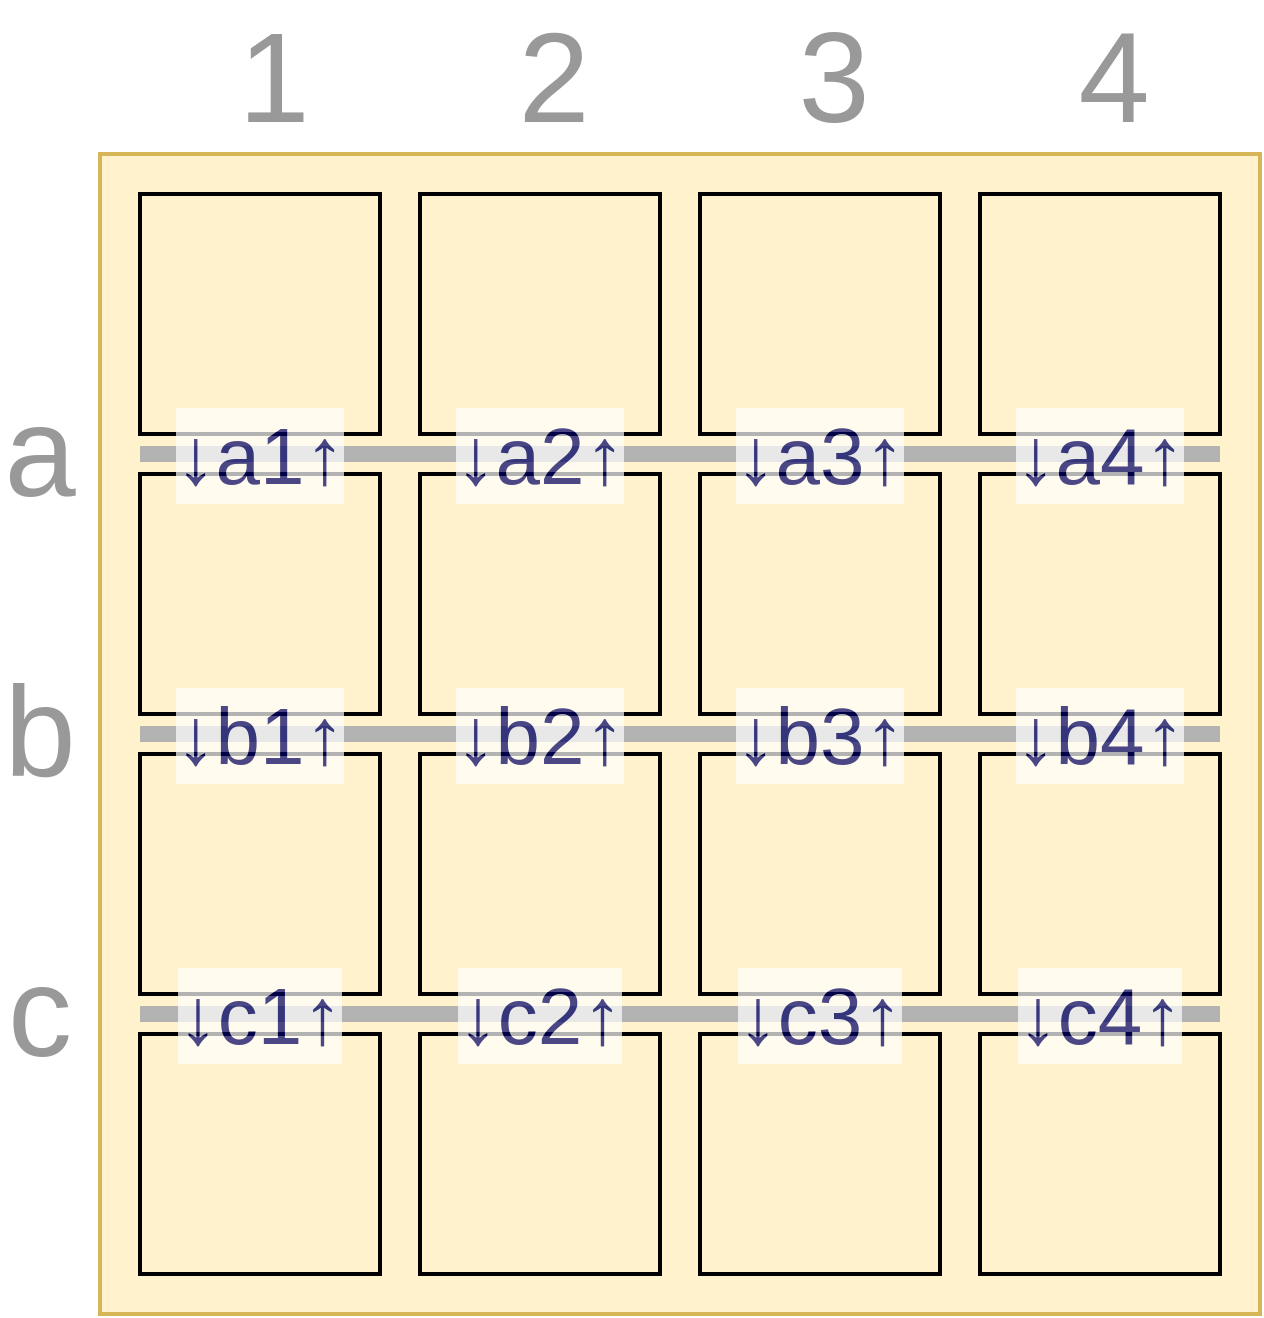 <mxfile version="13.6.2" type="device"><diagram id="jw7dOPHjrZO8yAsFAN1w" name="Page-1"><mxGraphModel dx="786" dy="512" grid="1" gridSize="10" guides="1" tooltips="1" connect="1" arrows="1" fold="1" page="1" pageScale="1" pageWidth="827" pageHeight="1169" math="0" shadow="0"><root><mxCell id="0"/><mxCell id="1" parent="0"/><mxCell id="W7vM05WY_kQeG-QDsSj8-1" value="" style="text;html=1;align=center;verticalAlign=middle;whiteSpace=wrap;rounded=0;strokeColor=#d6b656;strokeWidth=2;fontSize=36;fillColor=#fff2cc;fontColor=#FF0000;" parent="1" vertex="1"><mxGeometry x="90" y="80" width="580" height="580" as="geometry"/></mxCell><mxCell id="QacIUQI40xEPVXU5PjJO-18" value="" style="text;html=1;align=center;verticalAlign=middle;whiteSpace=wrap;rounded=0;strokeWidth=2;fontSize=36;fontColor=#FFFFFF;fillColor=none;strokeColor=#000000;" vertex="1" parent="1"><mxGeometry x="390" y="520" width="120" height="120" as="geometry"/></mxCell><mxCell id="hXzkZmBH6FMCaFwMjsrA-405" value="" style="text;html=1;align=center;verticalAlign=middle;whiteSpace=wrap;rounded=0;strokeWidth=2;fontSize=36;fontColor=#FFFFFF;strokeColor=#000000;" parent="1" vertex="1"><mxGeometry x="110" y="100" width="120" height="120" as="geometry"/></mxCell><mxCell id="hXzkZmBH6FMCaFwMjsrA-406" value="" style="text;html=1;align=center;verticalAlign=middle;whiteSpace=wrap;rounded=0;strokeWidth=2;fontSize=36;fontColor=#FFFFFF;fillColor=none;strokeColor=#000000;" parent="1" vertex="1"><mxGeometry x="250" y="100" width="120" height="120" as="geometry"/></mxCell><mxCell id="hXzkZmBH6FMCaFwMjsrA-407" value="" style="text;html=1;align=center;verticalAlign=middle;whiteSpace=wrap;rounded=0;strokeWidth=2;fontSize=36;fontColor=#FFFFFF;fillColor=none;strokeColor=#000000;" parent="1" vertex="1"><mxGeometry x="390" y="100" width="120" height="120" as="geometry"/></mxCell><mxCell id="hXzkZmBH6FMCaFwMjsrA-408" value="" style="text;html=1;align=center;verticalAlign=middle;whiteSpace=wrap;rounded=0;strokeWidth=2;fontSize=36;fontColor=#FFFFFF;fillColor=none;strokeColor=#000000;" parent="1" vertex="1"><mxGeometry x="530" y="100" width="120" height="120" as="geometry"/></mxCell><mxCell id="hXzkZmBH6FMCaFwMjsrA-422" value="" style="text;html=1;align=center;verticalAlign=middle;whiteSpace=wrap;rounded=0;strokeWidth=2;fontSize=36;fontColor=#FFFFFF;fillColor=none;strokeColor=#000000;" parent="1" vertex="1"><mxGeometry x="110" y="240" width="120" height="120" as="geometry"/></mxCell><mxCell id="hXzkZmBH6FMCaFwMjsrA-423" value="" style="text;html=1;align=center;verticalAlign=middle;whiteSpace=wrap;rounded=0;strokeWidth=2;fontSize=36;fontColor=#FFFFFF;fillColor=none;strokeColor=#000000;" parent="1" vertex="1"><mxGeometry x="250" y="240" width="120" height="120" as="geometry"/></mxCell><mxCell id="hXzkZmBH6FMCaFwMjsrA-424" value="" style="text;html=1;align=center;verticalAlign=middle;whiteSpace=wrap;rounded=0;strokeWidth=2;fontSize=36;fontColor=#FFFFFF;fillColor=none;strokeColor=#000000;" parent="1" vertex="1"><mxGeometry x="390" y="240" width="120" height="120" as="geometry"/></mxCell><mxCell id="hXzkZmBH6FMCaFwMjsrA-425" value="" style="text;html=1;align=center;verticalAlign=middle;whiteSpace=wrap;rounded=0;strokeWidth=2;fontSize=36;fontColor=#FFFFFF;fillColor=none;strokeColor=#000000;" parent="1" vertex="1"><mxGeometry x="530" y="240" width="120" height="120" as="geometry"/></mxCell><mxCell id="hXzkZmBH6FMCaFwMjsrA-437" value="" style="text;html=1;align=center;verticalAlign=middle;whiteSpace=wrap;rounded=0;strokeWidth=2;fontSize=36;fontColor=#FFFFFF;fillColor=none;strokeColor=#000000;" parent="1" vertex="1"><mxGeometry x="110" y="380" width="120" height="120" as="geometry"/></mxCell><mxCell id="hXzkZmBH6FMCaFwMjsrA-438" value="" style="text;html=1;align=center;verticalAlign=middle;whiteSpace=wrap;rounded=0;strokeWidth=2;fontSize=36;fontColor=#FFFFFF;fillColor=none;strokeColor=#000000;" parent="1" vertex="1"><mxGeometry x="250" y="380" width="120" height="120" as="geometry"/></mxCell><mxCell id="hXzkZmBH6FMCaFwMjsrA-439" value="" style="text;html=1;align=center;verticalAlign=middle;whiteSpace=wrap;rounded=0;strokeWidth=2;fontSize=36;fontColor=#FFFFFF;fillColor=none;strokeColor=#000000;" parent="1" vertex="1"><mxGeometry x="390" y="380" width="120" height="120" as="geometry"/></mxCell><mxCell id="hXzkZmBH6FMCaFwMjsrA-440" value="" style="text;html=1;align=center;verticalAlign=middle;whiteSpace=wrap;rounded=0;strokeWidth=2;fontSize=36;fontColor=#FFFFFF;fillColor=none;strokeColor=#000000;" parent="1" vertex="1"><mxGeometry x="530" y="380" width="120" height="120" as="geometry"/></mxCell><mxCell id="hXzkZmBH6FMCaFwMjsrA-452" value="" style="text;html=1;align=center;verticalAlign=middle;whiteSpace=wrap;rounded=0;strokeWidth=2;fontSize=36;fontColor=#FFFFFF;fillColor=none;strokeColor=#000000;" parent="1" vertex="1"><mxGeometry x="110" y="520" width="120" height="120" as="geometry"/></mxCell><mxCell id="hXzkZmBH6FMCaFwMjsrA-453" value="" style="text;html=1;align=center;verticalAlign=middle;whiteSpace=wrap;rounded=0;strokeWidth=2;fontSize=36;fontColor=#FFFFFF;fillColor=none;strokeColor=#000000;" parent="1" vertex="1"><mxGeometry x="250" y="520" width="120" height="120" as="geometry"/></mxCell><mxCell id="hXzkZmBH6FMCaFwMjsrA-454" value="" style="text;html=1;align=center;verticalAlign=middle;whiteSpace=wrap;rounded=0;strokeWidth=2;fontSize=36;fontColor=#FFFFFF;fillColor=none;strokeColor=#000000;" parent="1" vertex="1"><mxGeometry x="530" y="520" width="120" height="120" as="geometry"/></mxCell><mxCell id="wg_kzwBZpmrdNoe6W9Bv-1" value="" style="endArrow=none;html=1;strokeWidth=8;fontSize=24;fontColor=#FF0000;strokeColor=#B3B3B3;" parent="1" edge="1"><mxGeometry width="50" height="50" relative="1" as="geometry"><mxPoint x="110" y="230" as="sourcePoint"/><mxPoint x="650" y="230" as="targetPoint"/></mxGeometry></mxCell><mxCell id="wg_kzwBZpmrdNoe6W9Bv-4" value="" style="endArrow=none;html=1;strokeWidth=8;fontSize=24;fontColor=#FF0000;strokeColor=#B3B3B3;" parent="1" edge="1"><mxGeometry width="50" height="50" relative="1" as="geometry"><mxPoint x="110" y="370" as="sourcePoint"/><mxPoint x="650" y="370" as="targetPoint"/></mxGeometry></mxCell><mxCell id="wg_kzwBZpmrdNoe6W9Bv-5" value="" style="endArrow=none;html=1;strokeWidth=8;fontSize=24;fontColor=#FF0000;strokeColor=#B3B3B3;" parent="1" edge="1"><mxGeometry width="50" height="50" relative="1" as="geometry"><mxPoint x="110" y="510" as="sourcePoint"/><mxPoint x="650" y="510" as="targetPoint"/></mxGeometry></mxCell><mxCell id="p2WL_3wxTNU9xS2Na1hT-1" value="&lt;font style=&quot;font-size: 40px&quot;&gt;↓a1↑&lt;/font&gt;" style="text;html=1;strokeColor=none;fillColor=none;align=center;verticalAlign=middle;whiteSpace=wrap;rounded=0;fontSize=36;fontColor=#000066;rotation=0;fontStyle=0;textOpacity=70;labelBackgroundColor=#FFFFFF;" parent="1" vertex="1"><mxGeometry x="150" y="220" width="40" height="20" as="geometry"/></mxCell><mxCell id="-wujwe3Vu-aGZIcZkadj-1" value="&lt;font style=&quot;font-size: 64px&quot; color=&quot;#999999&quot;&gt;1&lt;/font&gt;" style="text;html=1;strokeColor=none;fillColor=none;align=center;verticalAlign=middle;whiteSpace=wrap;rounded=0;fontSize=24;fontColor=#FF0000;" parent="1" vertex="1"><mxGeometry x="157" y="32" width="40" height="20" as="geometry"/></mxCell><mxCell id="-wujwe3Vu-aGZIcZkadj-2" value="&lt;font style=&quot;font-size: 64px&quot; color=&quot;#999999&quot;&gt;2&lt;/font&gt;" style="text;html=1;strokeColor=none;fillColor=none;align=center;verticalAlign=middle;whiteSpace=wrap;rounded=0;fontSize=24;fontColor=#FF0000;" parent="1" vertex="1"><mxGeometry x="297" y="32" width="40" height="20" as="geometry"/></mxCell><mxCell id="-wujwe3Vu-aGZIcZkadj-3" value="&lt;span style=&quot;font-size: 64px&quot;&gt;&lt;font color=&quot;#999999&quot;&gt;3&lt;/font&gt;&lt;/span&gt;" style="text;html=1;strokeColor=none;fillColor=none;align=center;verticalAlign=middle;whiteSpace=wrap;rounded=0;fontSize=24;fontColor=#FF0000;" parent="1" vertex="1"><mxGeometry x="437" y="32" width="40" height="20" as="geometry"/></mxCell><mxCell id="-wujwe3Vu-aGZIcZkadj-4" value="&lt;font style=&quot;font-size: 64px&quot; color=&quot;#999999&quot;&gt;4&lt;/font&gt;" style="text;html=1;strokeColor=none;fillColor=none;align=center;verticalAlign=middle;whiteSpace=wrap;rounded=0;fontSize=24;fontColor=#FF0000;" parent="1" vertex="1"><mxGeometry x="577" y="32" width="40" height="20" as="geometry"/></mxCell><mxCell id="-wujwe3Vu-aGZIcZkadj-5" value="&lt;font color=&quot;#999999&quot; style=&quot;font-size: 64px&quot;&gt;&lt;span style=&quot;font-size: 64px&quot;&gt;c&lt;/span&gt;&lt;/font&gt;" style="text;html=1;strokeColor=none;fillColor=none;align=center;verticalAlign=middle;whiteSpace=wrap;rounded=0;fontSize=64;fontColor=#FF0000;spacing=0;spacingBottom=3;" parent="1" vertex="1"><mxGeometry x="40" y="500" width="40" height="20" as="geometry"/></mxCell><mxCell id="-wujwe3Vu-aGZIcZkadj-6" value="&lt;font color=&quot;#999999&quot; style=&quot;font-size: 64px&quot;&gt;&lt;span style=&quot;font-size: 64px&quot;&gt;b&lt;/span&gt;&lt;/font&gt;" style="text;html=1;strokeColor=none;fillColor=none;align=center;verticalAlign=middle;whiteSpace=wrap;rounded=0;fontSize=64;fontColor=#FF0000;spacing=0;spacingBottom=3;" parent="1" vertex="1"><mxGeometry x="40" y="360" width="40" height="20" as="geometry"/></mxCell><mxCell id="-wujwe3Vu-aGZIcZkadj-7" value="&lt;font color=&quot;#999999&quot; style=&quot;font-size: 64px&quot;&gt;&lt;span style=&quot;font-size: 64px&quot;&gt;a&lt;/span&gt;&lt;/font&gt;" style="text;html=1;strokeColor=none;fillColor=none;align=center;verticalAlign=middle;whiteSpace=wrap;rounded=0;fontSize=64;fontColor=#FF0000;spacing=0;spacingBottom=3;" parent="1" vertex="1"><mxGeometry x="40" y="220" width="40" height="20" as="geometry"/></mxCell><mxCell id="QacIUQI40xEPVXU5PjJO-2" value="&lt;font style=&quot;font-size: 40px&quot;&gt;↓a2↑&lt;/font&gt;" style="text;html=1;strokeColor=none;fillColor=none;align=center;verticalAlign=middle;whiteSpace=wrap;rounded=0;fontSize=36;fontColor=#000066;rotation=0;fontStyle=0;textOpacity=70;labelBackgroundColor=#FFFFFF;" vertex="1" parent="1"><mxGeometry x="290" y="220" width="40" height="20" as="geometry"/></mxCell><mxCell id="QacIUQI40xEPVXU5PjJO-3" value="&lt;font style=&quot;font-size: 40px&quot;&gt;↓a3↑&lt;/font&gt;" style="text;html=1;strokeColor=none;fillColor=none;align=center;verticalAlign=middle;whiteSpace=wrap;rounded=0;fontSize=36;fontColor=#000066;rotation=0;fontStyle=0;textOpacity=70;labelBackgroundColor=#FFFFFF;" vertex="1" parent="1"><mxGeometry x="430" y="220" width="40" height="20" as="geometry"/></mxCell><mxCell id="QacIUQI40xEPVXU5PjJO-4" value="&lt;font style=&quot;font-size: 40px&quot;&gt;↓a4↑&lt;/font&gt;" style="text;html=1;strokeColor=none;fillColor=none;align=center;verticalAlign=middle;whiteSpace=wrap;rounded=0;fontSize=36;rotation=0;fontStyle=0;fontColor=#000066;labelBackgroundColor=#FFFFFF;textOpacity=70;" vertex="1" parent="1"><mxGeometry x="570" y="220" width="40" height="20" as="geometry"/></mxCell><mxCell id="QacIUQI40xEPVXU5PjJO-5" value="&lt;font style=&quot;font-size: 40px&quot;&gt;↓b1↑&lt;/font&gt;" style="text;html=1;strokeColor=none;fillColor=none;align=center;verticalAlign=middle;whiteSpace=wrap;rounded=0;fontSize=36;fontColor=#000066;rotation=0;fontStyle=0;textOpacity=70;labelBackgroundColor=#FFFFFF;" vertex="1" parent="1"><mxGeometry x="150" y="360" width="40" height="20" as="geometry"/></mxCell><mxCell id="QacIUQI40xEPVXU5PjJO-6" value="&lt;font style=&quot;font-size: 40px&quot;&gt;↓b2↑&lt;/font&gt;" style="text;html=1;strokeColor=none;fillColor=none;align=center;verticalAlign=middle;whiteSpace=wrap;rounded=0;fontSize=36;fontColor=#000066;rotation=0;fontStyle=0;textOpacity=70;labelBackgroundColor=#FFFFFF;" vertex="1" parent="1"><mxGeometry x="290" y="360" width="40" height="20" as="geometry"/></mxCell><mxCell id="QacIUQI40xEPVXU5PjJO-7" value="&lt;font style=&quot;font-size: 40px&quot;&gt;↓b3↑&lt;/font&gt;" style="text;html=1;strokeColor=none;fillColor=none;align=center;verticalAlign=middle;whiteSpace=wrap;rounded=0;fontSize=36;fontColor=#000066;rotation=0;fontStyle=0;textOpacity=70;labelBackgroundColor=#FFFFFF;" vertex="1" parent="1"><mxGeometry x="430" y="360" width="40" height="20" as="geometry"/></mxCell><mxCell id="QacIUQI40xEPVXU5PjJO-8" value="&lt;font style=&quot;font-size: 40px&quot;&gt;↓b4↑&lt;/font&gt;" style="text;html=1;strokeColor=none;fillColor=none;align=center;verticalAlign=middle;whiteSpace=wrap;rounded=0;fontSize=36;fontColor=#000066;rotation=0;fontStyle=0;textOpacity=70;labelBackgroundColor=#FFFFFF;" vertex="1" parent="1"><mxGeometry x="570" y="360" width="40" height="20" as="geometry"/></mxCell><mxCell id="QacIUQI40xEPVXU5PjJO-14" value="&lt;font style=&quot;font-size: 40px&quot;&gt;↓c1↑&lt;/font&gt;" style="text;html=1;strokeColor=none;fillColor=none;align=center;verticalAlign=middle;whiteSpace=wrap;rounded=0;fontSize=36;fontColor=#000066;rotation=0;fontStyle=0;textOpacity=70;labelBackgroundColor=#FFFFFF;" vertex="1" parent="1"><mxGeometry x="150" y="500" width="40" height="20" as="geometry"/></mxCell><mxCell id="QacIUQI40xEPVXU5PjJO-15" value="&lt;font style=&quot;font-size: 40px&quot;&gt;↓c2↑&lt;/font&gt;" style="text;html=1;strokeColor=none;fillColor=none;align=center;verticalAlign=middle;whiteSpace=wrap;rounded=0;fontSize=36;fontColor=#000066;rotation=0;fontStyle=0;textOpacity=70;labelBackgroundColor=#FFFFFF;" vertex="1" parent="1"><mxGeometry x="290" y="500" width="40" height="20" as="geometry"/></mxCell><mxCell id="QacIUQI40xEPVXU5PjJO-16" value="&lt;font style=&quot;font-size: 40px&quot;&gt;↓c3↑&lt;/font&gt;" style="text;html=1;strokeColor=none;fillColor=none;align=center;verticalAlign=middle;whiteSpace=wrap;rounded=0;fontSize=36;fontColor=#000066;rotation=0;fontStyle=0;textOpacity=70;labelBackgroundColor=#FFFFFF;" vertex="1" parent="1"><mxGeometry x="430" y="500" width="40" height="20" as="geometry"/></mxCell><mxCell id="QacIUQI40xEPVXU5PjJO-17" value="&lt;font style=&quot;font-size: 40px&quot;&gt;↓c4↑&lt;/font&gt;" style="text;html=1;strokeColor=none;fillColor=none;align=center;verticalAlign=middle;whiteSpace=wrap;rounded=0;fontSize=36;fontColor=#000066;rotation=0;fontStyle=0;textOpacity=70;labelBackgroundColor=#FFFFFF;" vertex="1" parent="1"><mxGeometry x="570" y="500" width="40" height="20" as="geometry"/></mxCell></root></mxGraphModel></diagram></mxfile>